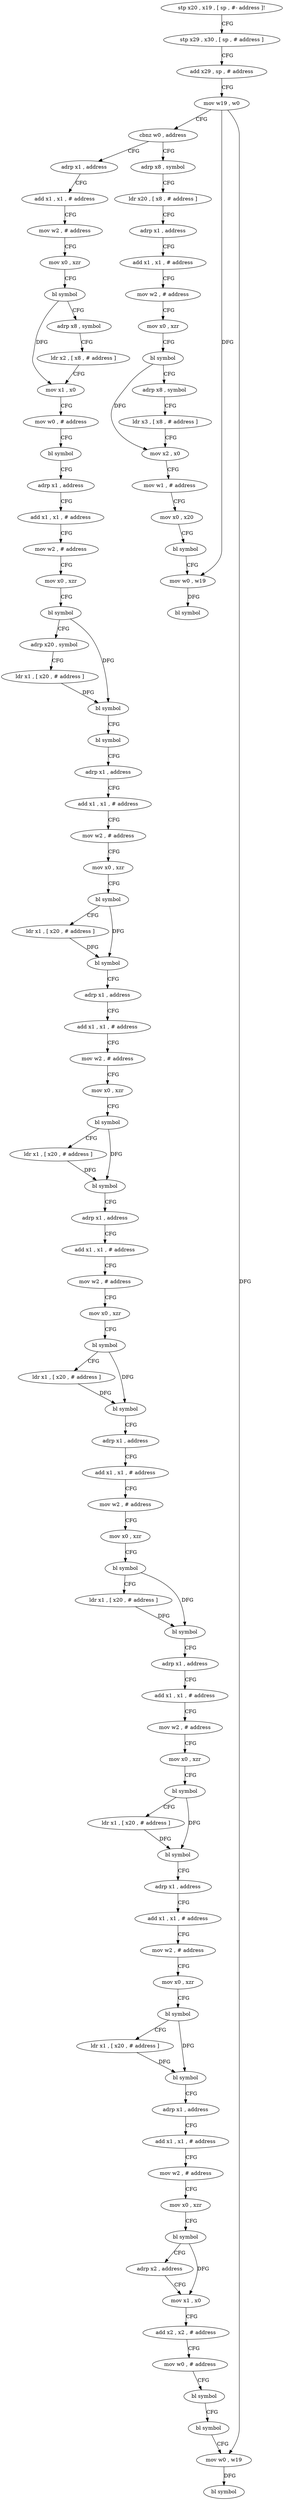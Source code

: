 digraph "func" {
"4200220" [label = "stp x20 , x19 , [ sp , #- address ]!" ]
"4200224" [label = "stp x29 , x30 , [ sp , # address ]" ]
"4200228" [label = "add x29 , sp , # address" ]
"4200232" [label = "mov w19 , w0" ]
"4200236" [label = "cbnz w0 , address" ]
"4200536" [label = "adrp x8 , symbol" ]
"4200240" [label = "adrp x1 , address" ]
"4200540" [label = "ldr x20 , [ x8 , # address ]" ]
"4200544" [label = "adrp x1 , address" ]
"4200548" [label = "add x1 , x1 , # address" ]
"4200552" [label = "mov w2 , # address" ]
"4200556" [label = "mov x0 , xzr" ]
"4200560" [label = "bl symbol" ]
"4200564" [label = "adrp x8 , symbol" ]
"4200568" [label = "ldr x3 , [ x8 , # address ]" ]
"4200572" [label = "mov x2 , x0" ]
"4200576" [label = "mov w1 , # address" ]
"4200580" [label = "mov x0 , x20" ]
"4200584" [label = "bl symbol" ]
"4200588" [label = "mov w0 , w19" ]
"4200592" [label = "bl symbol" ]
"4200244" [label = "add x1 , x1 , # address" ]
"4200248" [label = "mov w2 , # address" ]
"4200252" [label = "mov x0 , xzr" ]
"4200256" [label = "bl symbol" ]
"4200260" [label = "adrp x8 , symbol" ]
"4200264" [label = "ldr x2 , [ x8 , # address ]" ]
"4200268" [label = "mov x1 , x0" ]
"4200272" [label = "mov w0 , # address" ]
"4200276" [label = "bl symbol" ]
"4200280" [label = "adrp x1 , address" ]
"4200284" [label = "add x1 , x1 , # address" ]
"4200288" [label = "mov w2 , # address" ]
"4200292" [label = "mov x0 , xzr" ]
"4200296" [label = "bl symbol" ]
"4200300" [label = "adrp x20 , symbol" ]
"4200304" [label = "ldr x1 , [ x20 , # address ]" ]
"4200308" [label = "bl symbol" ]
"4200312" [label = "bl symbol" ]
"4200316" [label = "adrp x1 , address" ]
"4200320" [label = "add x1 , x1 , # address" ]
"4200324" [label = "mov w2 , # address" ]
"4200328" [label = "mov x0 , xzr" ]
"4200332" [label = "bl symbol" ]
"4200336" [label = "ldr x1 , [ x20 , # address ]" ]
"4200340" [label = "bl symbol" ]
"4200344" [label = "adrp x1 , address" ]
"4200348" [label = "add x1 , x1 , # address" ]
"4200352" [label = "mov w2 , # address" ]
"4200356" [label = "mov x0 , xzr" ]
"4200360" [label = "bl symbol" ]
"4200364" [label = "ldr x1 , [ x20 , # address ]" ]
"4200368" [label = "bl symbol" ]
"4200372" [label = "adrp x1 , address" ]
"4200376" [label = "add x1 , x1 , # address" ]
"4200380" [label = "mov w2 , # address" ]
"4200384" [label = "mov x0 , xzr" ]
"4200388" [label = "bl symbol" ]
"4200392" [label = "ldr x1 , [ x20 , # address ]" ]
"4200396" [label = "bl symbol" ]
"4200400" [label = "adrp x1 , address" ]
"4200404" [label = "add x1 , x1 , # address" ]
"4200408" [label = "mov w2 , # address" ]
"4200412" [label = "mov x0 , xzr" ]
"4200416" [label = "bl symbol" ]
"4200420" [label = "ldr x1 , [ x20 , # address ]" ]
"4200424" [label = "bl symbol" ]
"4200428" [label = "adrp x1 , address" ]
"4200432" [label = "add x1 , x1 , # address" ]
"4200436" [label = "mov w2 , # address" ]
"4200440" [label = "mov x0 , xzr" ]
"4200444" [label = "bl symbol" ]
"4200448" [label = "ldr x1 , [ x20 , # address ]" ]
"4200452" [label = "bl symbol" ]
"4200456" [label = "adrp x1 , address" ]
"4200460" [label = "add x1 , x1 , # address" ]
"4200464" [label = "mov w2 , # address" ]
"4200468" [label = "mov x0 , xzr" ]
"4200472" [label = "bl symbol" ]
"4200476" [label = "ldr x1 , [ x20 , # address ]" ]
"4200480" [label = "bl symbol" ]
"4200484" [label = "adrp x1 , address" ]
"4200488" [label = "add x1 , x1 , # address" ]
"4200492" [label = "mov w2 , # address" ]
"4200496" [label = "mov x0 , xzr" ]
"4200500" [label = "bl symbol" ]
"4200504" [label = "adrp x2 , address" ]
"4200508" [label = "mov x1 , x0" ]
"4200512" [label = "add x2 , x2 , # address" ]
"4200516" [label = "mov w0 , # address" ]
"4200520" [label = "bl symbol" ]
"4200524" [label = "bl symbol" ]
"4200528" [label = "mov w0 , w19" ]
"4200532" [label = "bl symbol" ]
"4200220" -> "4200224" [ label = "CFG" ]
"4200224" -> "4200228" [ label = "CFG" ]
"4200228" -> "4200232" [ label = "CFG" ]
"4200232" -> "4200236" [ label = "CFG" ]
"4200232" -> "4200588" [ label = "DFG" ]
"4200232" -> "4200528" [ label = "DFG" ]
"4200236" -> "4200536" [ label = "CFG" ]
"4200236" -> "4200240" [ label = "CFG" ]
"4200536" -> "4200540" [ label = "CFG" ]
"4200240" -> "4200244" [ label = "CFG" ]
"4200540" -> "4200544" [ label = "CFG" ]
"4200544" -> "4200548" [ label = "CFG" ]
"4200548" -> "4200552" [ label = "CFG" ]
"4200552" -> "4200556" [ label = "CFG" ]
"4200556" -> "4200560" [ label = "CFG" ]
"4200560" -> "4200564" [ label = "CFG" ]
"4200560" -> "4200572" [ label = "DFG" ]
"4200564" -> "4200568" [ label = "CFG" ]
"4200568" -> "4200572" [ label = "CFG" ]
"4200572" -> "4200576" [ label = "CFG" ]
"4200576" -> "4200580" [ label = "CFG" ]
"4200580" -> "4200584" [ label = "CFG" ]
"4200584" -> "4200588" [ label = "CFG" ]
"4200588" -> "4200592" [ label = "DFG" ]
"4200244" -> "4200248" [ label = "CFG" ]
"4200248" -> "4200252" [ label = "CFG" ]
"4200252" -> "4200256" [ label = "CFG" ]
"4200256" -> "4200260" [ label = "CFG" ]
"4200256" -> "4200268" [ label = "DFG" ]
"4200260" -> "4200264" [ label = "CFG" ]
"4200264" -> "4200268" [ label = "CFG" ]
"4200268" -> "4200272" [ label = "CFG" ]
"4200272" -> "4200276" [ label = "CFG" ]
"4200276" -> "4200280" [ label = "CFG" ]
"4200280" -> "4200284" [ label = "CFG" ]
"4200284" -> "4200288" [ label = "CFG" ]
"4200288" -> "4200292" [ label = "CFG" ]
"4200292" -> "4200296" [ label = "CFG" ]
"4200296" -> "4200300" [ label = "CFG" ]
"4200296" -> "4200308" [ label = "DFG" ]
"4200300" -> "4200304" [ label = "CFG" ]
"4200304" -> "4200308" [ label = "DFG" ]
"4200308" -> "4200312" [ label = "CFG" ]
"4200312" -> "4200316" [ label = "CFG" ]
"4200316" -> "4200320" [ label = "CFG" ]
"4200320" -> "4200324" [ label = "CFG" ]
"4200324" -> "4200328" [ label = "CFG" ]
"4200328" -> "4200332" [ label = "CFG" ]
"4200332" -> "4200336" [ label = "CFG" ]
"4200332" -> "4200340" [ label = "DFG" ]
"4200336" -> "4200340" [ label = "DFG" ]
"4200340" -> "4200344" [ label = "CFG" ]
"4200344" -> "4200348" [ label = "CFG" ]
"4200348" -> "4200352" [ label = "CFG" ]
"4200352" -> "4200356" [ label = "CFG" ]
"4200356" -> "4200360" [ label = "CFG" ]
"4200360" -> "4200364" [ label = "CFG" ]
"4200360" -> "4200368" [ label = "DFG" ]
"4200364" -> "4200368" [ label = "DFG" ]
"4200368" -> "4200372" [ label = "CFG" ]
"4200372" -> "4200376" [ label = "CFG" ]
"4200376" -> "4200380" [ label = "CFG" ]
"4200380" -> "4200384" [ label = "CFG" ]
"4200384" -> "4200388" [ label = "CFG" ]
"4200388" -> "4200392" [ label = "CFG" ]
"4200388" -> "4200396" [ label = "DFG" ]
"4200392" -> "4200396" [ label = "DFG" ]
"4200396" -> "4200400" [ label = "CFG" ]
"4200400" -> "4200404" [ label = "CFG" ]
"4200404" -> "4200408" [ label = "CFG" ]
"4200408" -> "4200412" [ label = "CFG" ]
"4200412" -> "4200416" [ label = "CFG" ]
"4200416" -> "4200420" [ label = "CFG" ]
"4200416" -> "4200424" [ label = "DFG" ]
"4200420" -> "4200424" [ label = "DFG" ]
"4200424" -> "4200428" [ label = "CFG" ]
"4200428" -> "4200432" [ label = "CFG" ]
"4200432" -> "4200436" [ label = "CFG" ]
"4200436" -> "4200440" [ label = "CFG" ]
"4200440" -> "4200444" [ label = "CFG" ]
"4200444" -> "4200448" [ label = "CFG" ]
"4200444" -> "4200452" [ label = "DFG" ]
"4200448" -> "4200452" [ label = "DFG" ]
"4200452" -> "4200456" [ label = "CFG" ]
"4200456" -> "4200460" [ label = "CFG" ]
"4200460" -> "4200464" [ label = "CFG" ]
"4200464" -> "4200468" [ label = "CFG" ]
"4200468" -> "4200472" [ label = "CFG" ]
"4200472" -> "4200476" [ label = "CFG" ]
"4200472" -> "4200480" [ label = "DFG" ]
"4200476" -> "4200480" [ label = "DFG" ]
"4200480" -> "4200484" [ label = "CFG" ]
"4200484" -> "4200488" [ label = "CFG" ]
"4200488" -> "4200492" [ label = "CFG" ]
"4200492" -> "4200496" [ label = "CFG" ]
"4200496" -> "4200500" [ label = "CFG" ]
"4200500" -> "4200504" [ label = "CFG" ]
"4200500" -> "4200508" [ label = "DFG" ]
"4200504" -> "4200508" [ label = "CFG" ]
"4200508" -> "4200512" [ label = "CFG" ]
"4200512" -> "4200516" [ label = "CFG" ]
"4200516" -> "4200520" [ label = "CFG" ]
"4200520" -> "4200524" [ label = "CFG" ]
"4200524" -> "4200528" [ label = "CFG" ]
"4200528" -> "4200532" [ label = "DFG" ]
}
